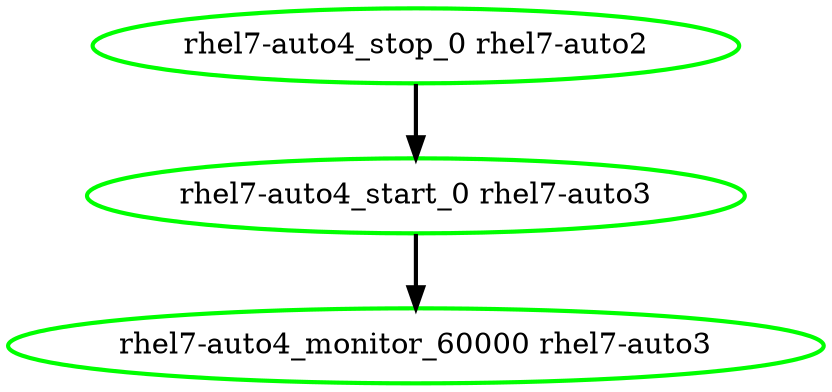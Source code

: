  digraph "g" {
"rhel7-auto4_monitor_60000 rhel7-auto3" [ style=bold color="green" fontcolor="black"]
"rhel7-auto4_start_0 rhel7-auto3" -> "rhel7-auto4_monitor_60000 rhel7-auto3" [ style = bold]
"rhel7-auto4_start_0 rhel7-auto3" [ style=bold color="green" fontcolor="black"]
"rhel7-auto4_stop_0 rhel7-auto2" -> "rhel7-auto4_start_0 rhel7-auto3" [ style = bold]
"rhel7-auto4_stop_0 rhel7-auto2" [ style=bold color="green" fontcolor="black"]
}
